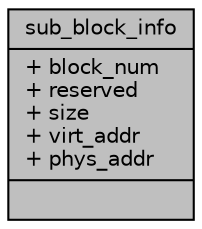 digraph "sub_block_info"
{
 // INTERACTIVE_SVG=YES
 // LATEX_PDF_SIZE
  bgcolor="transparent";
  edge [fontname="Helvetica",fontsize="10",labelfontname="Helvetica",labelfontsize="10"];
  node [fontname="Helvetica",fontsize="10",shape=record];
  Node1 [label="{sub_block_info\n|+ block_num\l+ reserved\l+ size\l+ virt_addr\l+ phys_addr\l|}",height=0.2,width=0.4,color="black", fillcolor="grey75", style="filled", fontcolor="black",tooltip=" "];
}
